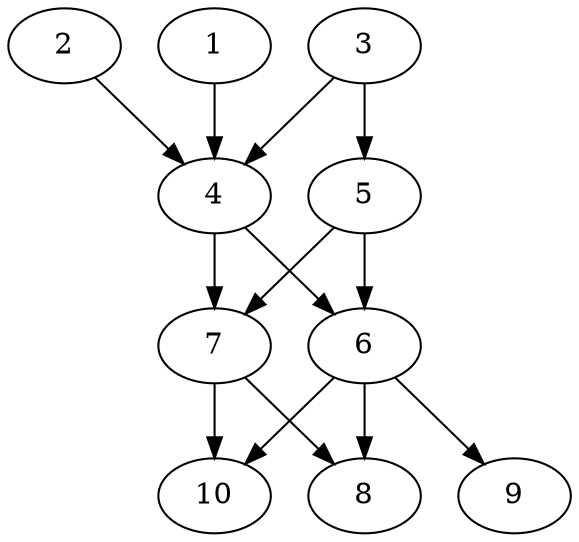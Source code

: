 // DAG automatically generated by daggen at Thu Oct  3 13:58:04 2019
// ./daggen --dot -n 10 --ccr 0.4 --fat 0.5 --regular 0.7 --density 0.9 --mindata 5242880 --maxdata 52428800 
digraph G {
  1 [size="71992320", alpha="0.11", expect_size="28796928"] 
  1 -> 4 [size ="28796928"]
  2 [size="29621760", alpha="0.06", expect_size="11848704"] 
  2 -> 4 [size ="11848704"]
  3 [size="99783680", alpha="0.05", expect_size="39913472"] 
  3 -> 4 [size ="39913472"]
  3 -> 5 [size ="39913472"]
  4 [size="71833600", alpha="0.06", expect_size="28733440"] 
  4 -> 6 [size ="28733440"]
  4 -> 7 [size ="28733440"]
  5 [size="122124800", alpha="0.07", expect_size="48849920"] 
  5 -> 6 [size ="48849920"]
  5 -> 7 [size ="48849920"]
  6 [size="39170560", alpha="0.11", expect_size="15668224"] 
  6 -> 8 [size ="15668224"]
  6 -> 9 [size ="15668224"]
  6 -> 10 [size ="15668224"]
  7 [size="100119040", alpha="0.11", expect_size="40047616"] 
  7 -> 8 [size ="40047616"]
  7 -> 10 [size ="40047616"]
  8 [size="96097280", alpha="0.15", expect_size="38438912"] 
  9 [size="63142400", alpha="0.10", expect_size="25256960"] 
  10 [size="25131520", alpha="0.12", expect_size="10052608"] 
}
